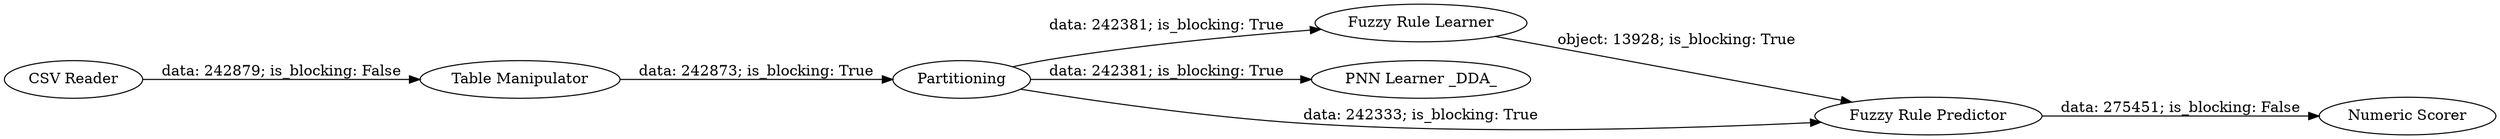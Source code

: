 digraph {
	"6049662817288171103_2" [label="CSV Reader"]
	"6049662817288171103_304" [label="Fuzzy Rule Learner"]
	"6049662817288171103_310" [label="PNN Learner _DDA_"]
	"6049662817288171103_306" [label="Fuzzy Rule Predictor"]
	"6049662817288171103_308" [label="Numeric Scorer"]
	"6049662817288171103_307" [label=Partitioning]
	"6049662817288171103_3" [label="Table Manipulator"]
	"6049662817288171103_306" -> "6049662817288171103_308" [label="data: 275451; is_blocking: False"]
	"6049662817288171103_2" -> "6049662817288171103_3" [label="data: 242879; is_blocking: False"]
	"6049662817288171103_307" -> "6049662817288171103_310" [label="data: 242381; is_blocking: True"]
	"6049662817288171103_304" -> "6049662817288171103_306" [label="object: 13928; is_blocking: True"]
	"6049662817288171103_3" -> "6049662817288171103_307" [label="data: 242873; is_blocking: True"]
	"6049662817288171103_307" -> "6049662817288171103_306" [label="data: 242333; is_blocking: True"]
	"6049662817288171103_307" -> "6049662817288171103_304" [label="data: 242381; is_blocking: True"]
	rankdir=LR
}
